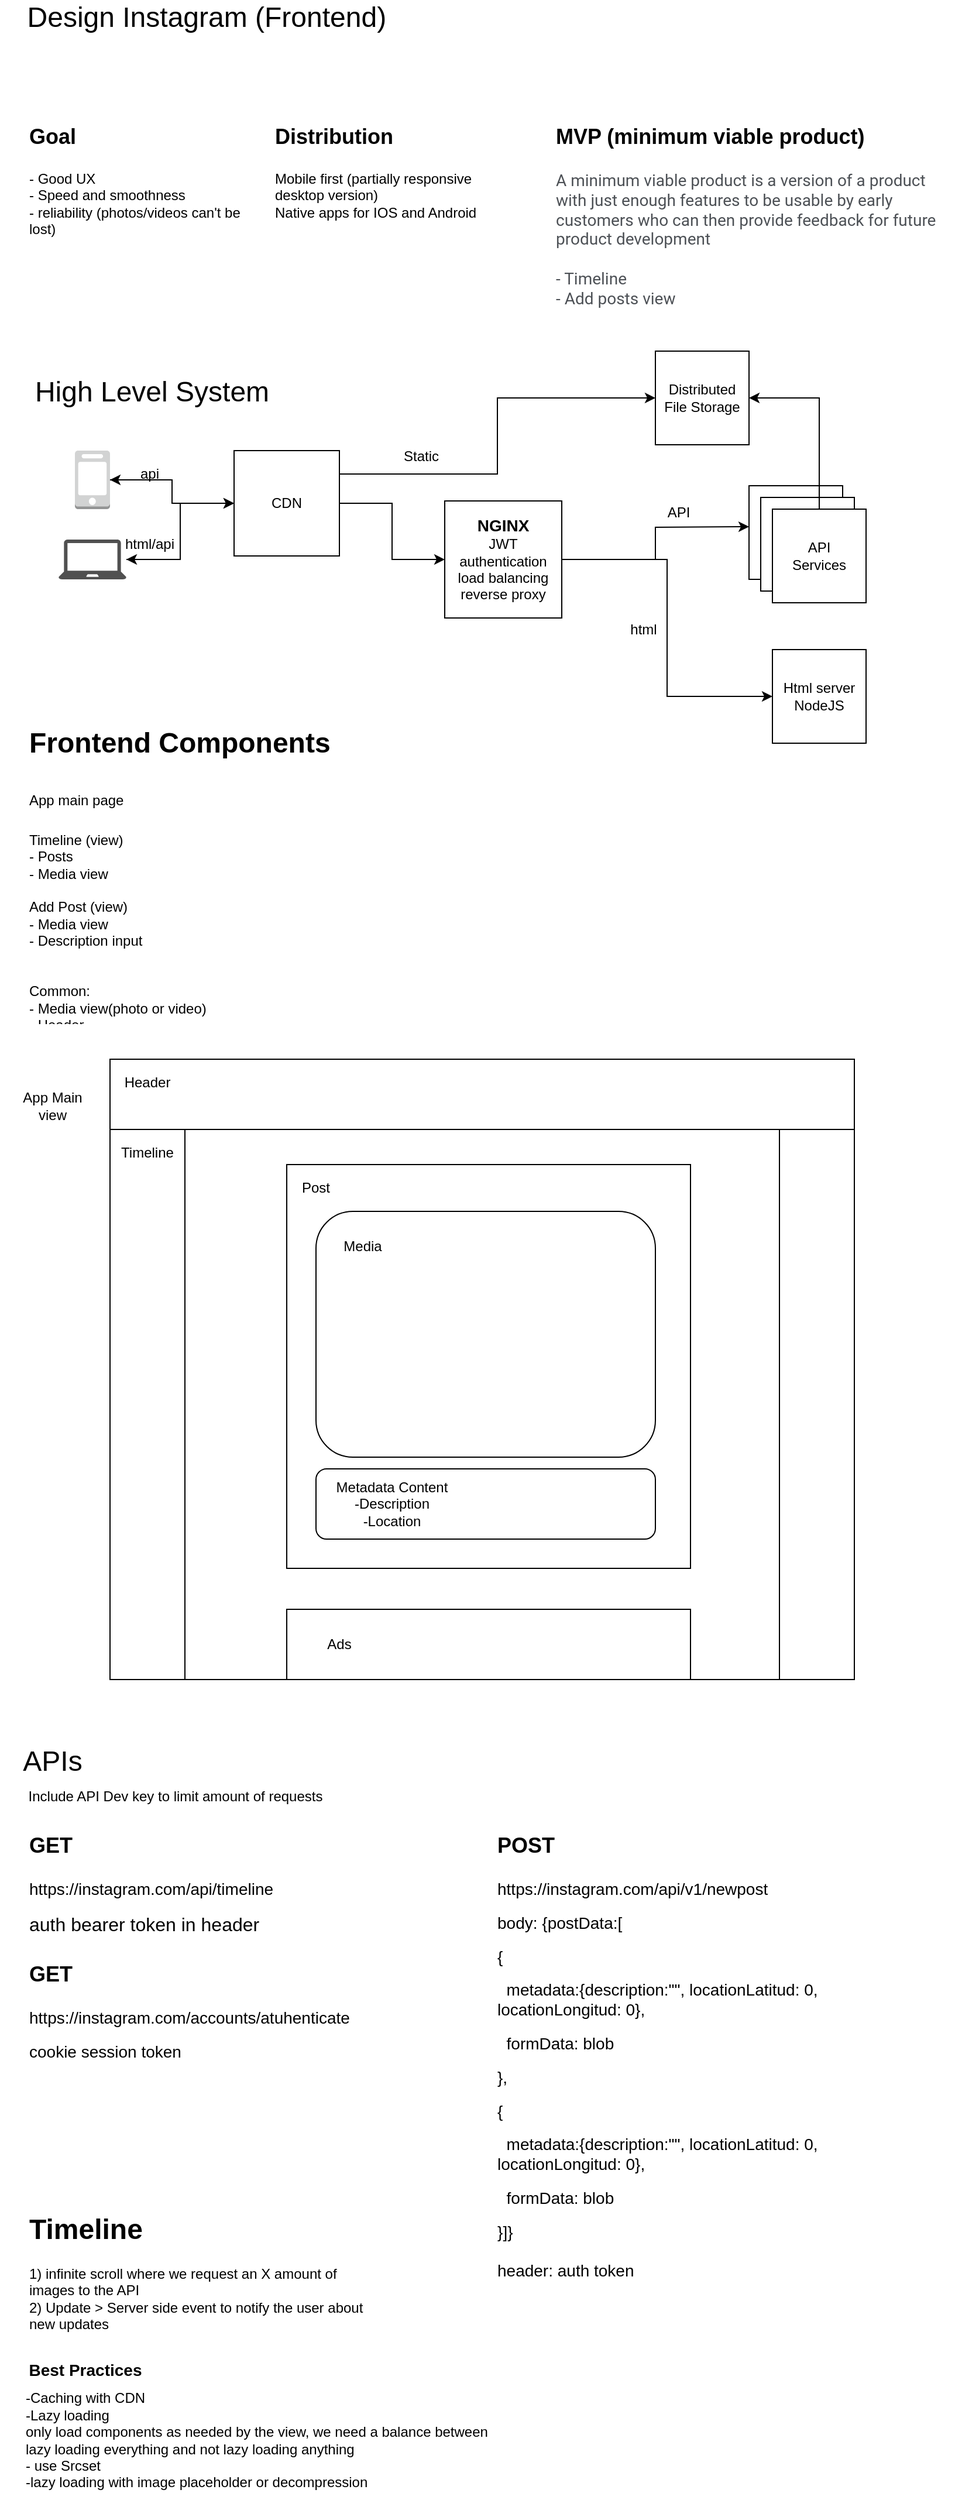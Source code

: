 <mxfile version="13.9.8" type="device"><diagram id="LTS_3S2mZqpA-03ayJgY" name="Page-1"><mxGraphModel dx="1422" dy="794" grid="1" gridSize="10" guides="1" tooltips="1" connect="1" arrows="1" fold="1" page="1" pageScale="1" pageWidth="850" pageHeight="1100" math="0" shadow="0"><root><mxCell id="0"/><mxCell id="1" parent="0"/><mxCell id="syMNq6-IOEPuHU2xpB-T-1" value="&lt;h1&gt;&lt;font style=&quot;font-size: 18px&quot;&gt;Distribution&lt;/font&gt;&lt;/h1&gt;&lt;p&gt;Mobile first (partially responsive desktop version)&lt;br&gt;Native apps for IOS and Android&lt;br&gt;&lt;br&gt;&lt;/p&gt;" style="text;html=1;strokeColor=none;fillColor=none;spacing=5;spacingTop=-20;whiteSpace=wrap;overflow=hidden;rounded=0;" parent="1" vertex="1"><mxGeometry x="250" y="130" width="190" height="120" as="geometry"/></mxCell><mxCell id="syMNq6-IOEPuHU2xpB-T-2" value="&lt;font style=&quot;font-size: 24px&quot;&gt;Design Instagram (Frontend)&amp;nbsp;&lt;/font&gt;" style="text;html=1;strokeColor=none;fillColor=none;align=center;verticalAlign=middle;whiteSpace=wrap;rounded=0;" parent="1" vertex="1"><mxGeometry x="40" y="40" width="320" height="20" as="geometry"/></mxCell><mxCell id="syMNq6-IOEPuHU2xpB-T-4" value="&lt;h1&gt;&lt;span style=&quot;font-size: 18px&quot;&gt;MVP (minimum viable product)&lt;br&gt;&lt;/span&gt;&lt;/h1&gt;&lt;div&gt;&lt;span style=&quot;color: rgb(77 , 81 , 86) ; font-family: &amp;#34;roboto&amp;#34; , &amp;#34;arial&amp;#34; , sans-serif ; font-size: 14px ; background-color: rgb(255 , 255 , 255)&quot;&gt;A minimum viable product is a version of a product with just enough features to be usable by early customers who can then provide feedback for future product development&lt;/span&gt;&lt;/div&gt;&lt;div&gt;&lt;span style=&quot;color: rgb(77 , 81 , 86) ; font-family: &amp;#34;roboto&amp;#34; , &amp;#34;arial&amp;#34; , sans-serif ; font-size: 14px ; background-color: rgb(255 , 255 , 255)&quot;&gt;&lt;br&gt;&lt;/span&gt;&lt;/div&gt;&lt;div&gt;&lt;span style=&quot;color: rgb(77 , 81 , 86) ; font-family: &amp;#34;roboto&amp;#34; , &amp;#34;arial&amp;#34; , sans-serif ; font-size: 14px ; background-color: rgb(255 , 255 , 255)&quot;&gt;- Timeline&lt;/span&gt;&lt;/div&gt;&lt;div&gt;&lt;span style=&quot;color: rgb(77 , 81 , 86) ; font-family: &amp;#34;roboto&amp;#34; , &amp;#34;arial&amp;#34; , sans-serif ; font-size: 14px ; background-color: rgb(255 , 255 , 255)&quot;&gt;- Add posts view&lt;br&gt;&lt;/span&gt;&lt;span style=&quot;font-size: 18px&quot;&gt;&lt;br&gt;&lt;br&gt;&lt;/span&gt;&lt;/div&gt;" style="text;html=1;strokeColor=none;fillColor=none;spacing=5;spacingTop=-20;whiteSpace=wrap;overflow=hidden;rounded=0;" parent="1" vertex="1"><mxGeometry x="490" y="130" width="345" height="180" as="geometry"/></mxCell><mxCell id="syMNq6-IOEPuHU2xpB-T-5" value="&lt;h1&gt;&lt;span style=&quot;font-size: 18px&quot;&gt;Goal&lt;/span&gt;&lt;/h1&gt;&lt;div&gt;&lt;font style=&quot;font-size: 12px&quot;&gt;- Good UX&lt;/font&gt;&lt;/div&gt;&lt;div&gt;&lt;font style=&quot;font-size: 12px&quot;&gt;- Speed and smoothness&lt;/font&gt;&lt;/div&gt;&lt;font style=&quot;font-size: 12px&quot;&gt;- reliability (photos/videos can't be lost)&lt;/font&gt;&lt;div&gt;&lt;span style=&quot;font-size: 18px&quot;&gt;&amp;nbsp;&lt;/span&gt;&lt;/div&gt;" style="text;html=1;strokeColor=none;fillColor=none;spacing=5;spacingTop=-20;whiteSpace=wrap;overflow=hidden;rounded=0;" parent="1" vertex="1"><mxGeometry x="40" y="130" width="190" height="120" as="geometry"/></mxCell><mxCell id="syMNq6-IOEPuHU2xpB-T-7" value="&lt;font style=&quot;font-size: 24px&quot;&gt;High Level System&lt;/font&gt;" style="text;html=1;strokeColor=none;fillColor=none;align=center;verticalAlign=middle;whiteSpace=wrap;rounded=0;" parent="1" vertex="1"><mxGeometry x="40" y="360" width="220" height="20" as="geometry"/></mxCell><mxCell id="syMNq6-IOEPuHU2xpB-T-24" style="edgeStyle=orthogonalEdgeStyle;rounded=0;orthogonalLoop=1;jettySize=auto;html=1;" parent="1" source="syMNq6-IOEPuHU2xpB-T-12" edge="1"><mxGeometry relative="1" as="geometry"><mxPoint x="660" y="485" as="targetPoint"/></mxGeometry></mxCell><mxCell id="syMNq6-IOEPuHU2xpB-T-46" style="edgeStyle=orthogonalEdgeStyle;rounded=0;orthogonalLoop=1;jettySize=auto;html=1;entryX=0;entryY=0.5;entryDx=0;entryDy=0;" parent="1" source="syMNq6-IOEPuHU2xpB-T-12" target="syMNq6-IOEPuHU2xpB-T-23" edge="1"><mxGeometry relative="1" as="geometry"/></mxCell><mxCell id="syMNq6-IOEPuHU2xpB-T-12" value="&lt;font style=&quot;font-size: 14px&quot;&gt;&lt;b&gt;NGINX&lt;/b&gt;&lt;/font&gt;&lt;br&gt;JWT authentication&lt;br&gt;load balancing&lt;br&gt;reverse proxy" style="whiteSpace=wrap;html=1;aspect=fixed;" parent="1" vertex="1"><mxGeometry x="400" y="463" width="100" height="100" as="geometry"/></mxCell><mxCell id="syMNq6-IOEPuHU2xpB-T-14" value="Services" style="whiteSpace=wrap;html=1;aspect=fixed;" parent="1" vertex="1"><mxGeometry x="660" y="450" width="80" height="80" as="geometry"/></mxCell><mxCell id="syMNq6-IOEPuHU2xpB-T-15" value="Services" style="whiteSpace=wrap;html=1;aspect=fixed;" parent="1" vertex="1"><mxGeometry x="670" y="460" width="80" height="80" as="geometry"/></mxCell><mxCell id="syMNq6-IOEPuHU2xpB-T-31" style="edgeStyle=orthogonalEdgeStyle;rounded=0;orthogonalLoop=1;jettySize=auto;html=1;entryX=1;entryY=0.5;entryDx=0;entryDy=0;" parent="1" source="syMNq6-IOEPuHU2xpB-T-16" target="syMNq6-IOEPuHU2xpB-T-30" edge="1"><mxGeometry relative="1" as="geometry"><Array as="points"><mxPoint x="720" y="375"/></Array></mxGeometry></mxCell><mxCell id="syMNq6-IOEPuHU2xpB-T-16" value="API&lt;br&gt;Services" style="whiteSpace=wrap;html=1;aspect=fixed;" parent="1" vertex="1"><mxGeometry x="680" y="470" width="80" height="80" as="geometry"/></mxCell><mxCell id="syMNq6-IOEPuHU2xpB-T-40" style="edgeStyle=orthogonalEdgeStyle;rounded=0;orthogonalLoop=1;jettySize=auto;html=1;entryX=0;entryY=0.5;entryDx=0;entryDy=0;" parent="1" source="syMNq6-IOEPuHU2xpB-T-18" target="syMNq6-IOEPuHU2xpB-T-36" edge="1"><mxGeometry relative="1" as="geometry"/></mxCell><mxCell id="syMNq6-IOEPuHU2xpB-T-18" value="" style="outlineConnect=0;dashed=0;verticalLabelPosition=bottom;verticalAlign=top;align=center;html=1;shape=mxgraph.aws3.mobile_client;fillColor=#D2D3D3;gradientColor=none;" parent="1" vertex="1"><mxGeometry x="84" y="420" width="30" height="50" as="geometry"/></mxCell><mxCell id="syMNq6-IOEPuHU2xpB-T-41" style="edgeStyle=orthogonalEdgeStyle;rounded=0;orthogonalLoop=1;jettySize=auto;html=1;entryX=0;entryY=0.5;entryDx=0;entryDy=0;" parent="1" source="syMNq6-IOEPuHU2xpB-T-20" target="syMNq6-IOEPuHU2xpB-T-36" edge="1"><mxGeometry relative="1" as="geometry"/></mxCell><mxCell id="syMNq6-IOEPuHU2xpB-T-20" value="" style="pointerEvents=1;shadow=0;dashed=0;html=1;strokeColor=none;fillColor=#505050;labelPosition=center;verticalLabelPosition=bottom;verticalAlign=top;outlineConnect=0;align=center;shape=mxgraph.office.devices.laptop;" parent="1" vertex="1"><mxGeometry x="70" y="496" width="58" height="34" as="geometry"/></mxCell><mxCell id="syMNq6-IOEPuHU2xpB-T-23" value="Html server&lt;br&gt;NodeJS" style="whiteSpace=wrap;html=1;aspect=fixed;" parent="1" vertex="1"><mxGeometry x="680" y="590" width="80" height="80" as="geometry"/></mxCell><mxCell id="syMNq6-IOEPuHU2xpB-T-30" value="Distributed File Storage" style="whiteSpace=wrap;html=1;aspect=fixed;" parent="1" vertex="1"><mxGeometry x="580" y="335" width="80" height="80" as="geometry"/></mxCell><mxCell id="syMNq6-IOEPuHU2xpB-T-37" style="edgeStyle=orthogonalEdgeStyle;rounded=0;orthogonalLoop=1;jettySize=auto;html=1;entryX=0;entryY=0.5;entryDx=0;entryDy=0;" parent="1" source="syMNq6-IOEPuHU2xpB-T-36" target="syMNq6-IOEPuHU2xpB-T-12" edge="1"><mxGeometry relative="1" as="geometry"/></mxCell><mxCell id="syMNq6-IOEPuHU2xpB-T-42" style="edgeStyle=orthogonalEdgeStyle;rounded=0;orthogonalLoop=1;jettySize=auto;html=1;entryX=1;entryY=0.5;entryDx=0;entryDy=0;entryPerimeter=0;" parent="1" source="syMNq6-IOEPuHU2xpB-T-36" target="syMNq6-IOEPuHU2xpB-T-18" edge="1"><mxGeometry relative="1" as="geometry"/></mxCell><mxCell id="syMNq6-IOEPuHU2xpB-T-43" style="edgeStyle=orthogonalEdgeStyle;rounded=0;orthogonalLoop=1;jettySize=auto;html=1;" parent="1" source="syMNq6-IOEPuHU2xpB-T-36" target="syMNq6-IOEPuHU2xpB-T-20" edge="1"><mxGeometry relative="1" as="geometry"/></mxCell><mxCell id="syMNq6-IOEPuHU2xpB-T-45" style="edgeStyle=orthogonalEdgeStyle;rounded=0;orthogonalLoop=1;jettySize=auto;html=1;entryX=0;entryY=0.5;entryDx=0;entryDy=0;" parent="1" source="syMNq6-IOEPuHU2xpB-T-36" target="syMNq6-IOEPuHU2xpB-T-30" edge="1"><mxGeometry relative="1" as="geometry"><Array as="points"><mxPoint x="445" y="440"/><mxPoint x="445" y="375"/></Array></mxGeometry></mxCell><mxCell id="syMNq6-IOEPuHU2xpB-T-36" value="CDN" style="whiteSpace=wrap;html=1;aspect=fixed;" parent="1" vertex="1"><mxGeometry x="220" y="420" width="90" height="90" as="geometry"/></mxCell><mxCell id="syMNq6-IOEPuHU2xpB-T-50" value="" style="shape=process;whiteSpace=wrap;html=1;backgroundOutline=1;" parent="1" vertex="1"><mxGeometry x="114" y="1000" width="636" height="470" as="geometry"/></mxCell><mxCell id="syMNq6-IOEPuHU2xpB-T-52" value="Timeline" style="text;html=1;strokeColor=none;fillColor=none;align=center;verticalAlign=middle;whiteSpace=wrap;rounded=0;" parent="1" vertex="1"><mxGeometry x="100" y="1010" width="92" height="20" as="geometry"/></mxCell><mxCell id="syMNq6-IOEPuHU2xpB-T-53" value="" style="whiteSpace=wrap;html=1;aspect=fixed;" parent="1" vertex="1"><mxGeometry x="265" y="1030" width="345" height="345" as="geometry"/></mxCell><mxCell id="syMNq6-IOEPuHU2xpB-T-54" value="Post" style="text;html=1;strokeColor=none;fillColor=none;align=center;verticalAlign=middle;whiteSpace=wrap;rounded=0;" parent="1" vertex="1"><mxGeometry x="270" y="1040" width="40" height="20" as="geometry"/></mxCell><mxCell id="syMNq6-IOEPuHU2xpB-T-55" value="" style="rounded=1;whiteSpace=wrap;html=1;" parent="1" vertex="1"><mxGeometry x="290" y="1290" width="290" height="60" as="geometry"/></mxCell><mxCell id="syMNq6-IOEPuHU2xpB-T-56" value="Metadata Content&lt;br&gt;-Description&lt;br&gt;-Location" style="text;html=1;strokeColor=none;fillColor=none;align=center;verticalAlign=middle;whiteSpace=wrap;rounded=0;" parent="1" vertex="1"><mxGeometry x="250" y="1290" width="210" height="60" as="geometry"/></mxCell><mxCell id="syMNq6-IOEPuHU2xpB-T-57" value="" style="rounded=1;whiteSpace=wrap;html=1;" parent="1" vertex="1"><mxGeometry x="290" y="1070" width="290" height="210" as="geometry"/></mxCell><mxCell id="syMNq6-IOEPuHU2xpB-T-58" value="Media" style="text;html=1;strokeColor=none;fillColor=none;align=center;verticalAlign=middle;whiteSpace=wrap;rounded=0;" parent="1" vertex="1"><mxGeometry x="310" y="1090" width="40" height="20" as="geometry"/></mxCell><mxCell id="syMNq6-IOEPuHU2xpB-T-59" value="" style="rounded=0;whiteSpace=wrap;html=1;" parent="1" vertex="1"><mxGeometry x="265" y="1410" width="345" height="60" as="geometry"/></mxCell><mxCell id="syMNq6-IOEPuHU2xpB-T-60" value="Ads" style="text;html=1;strokeColor=none;fillColor=none;align=center;verticalAlign=middle;whiteSpace=wrap;rounded=0;" parent="1" vertex="1"><mxGeometry x="290" y="1430" width="40" height="20" as="geometry"/></mxCell><mxCell id="syMNq6-IOEPuHU2xpB-T-61" value="&lt;h1&gt;&lt;span&gt;Frontend Components&lt;/span&gt;&lt;/h1&gt;&lt;h1&gt;&lt;span style=&quot;font-size: 12px ; font-weight: normal&quot;&gt;App main page&amp;nbsp;&lt;/span&gt;&lt;/h1&gt;&lt;div&gt;Timeline (view)&lt;/div&gt;&lt;div&gt;- Posts&lt;br&gt;&lt;/div&gt;&lt;div&gt;- Media view&lt;br&gt;&lt;/div&gt;&lt;div&gt;&lt;br&gt;&lt;/div&gt;&lt;div&gt;Add Post (view)&lt;br&gt;- Media view&lt;/div&gt;&lt;div&gt;&lt;span&gt;- Description input&lt;/span&gt;&lt;/div&gt;&lt;div&gt;&lt;br&gt;&lt;/div&gt;&lt;div&gt;&lt;br&gt;&lt;/div&gt;&lt;div&gt;Common:&lt;/div&gt;&lt;div&gt;- Media view(photo or video)&lt;/div&gt;&lt;div&gt;- Header&lt;/div&gt;" style="text;html=1;strokeColor=none;fillColor=none;spacing=5;spacingTop=-20;whiteSpace=wrap;overflow=hidden;rounded=0;" parent="1" vertex="1"><mxGeometry x="40" y="650" width="348.75" height="260" as="geometry"/></mxCell><mxCell id="syMNq6-IOEPuHU2xpB-T-62" value="" style="rounded=0;whiteSpace=wrap;html=1;" parent="1" vertex="1"><mxGeometry x="114" y="940" width="636" height="60" as="geometry"/></mxCell><mxCell id="syMNq6-IOEPuHU2xpB-T-63" value="Header" style="text;html=1;strokeColor=none;fillColor=none;align=center;verticalAlign=middle;whiteSpace=wrap;rounded=0;" parent="1" vertex="1"><mxGeometry x="126" y="950" width="40" height="20" as="geometry"/></mxCell><mxCell id="syMNq6-IOEPuHU2xpB-T-64" value="App Main view" style="text;html=1;strokeColor=none;fillColor=none;align=center;verticalAlign=middle;whiteSpace=wrap;rounded=0;" parent="1" vertex="1"><mxGeometry x="30" y="970" width="70" height="20" as="geometry"/></mxCell><mxCell id="syMNq6-IOEPuHU2xpB-T-67" value="&lt;font style=&quot;font-size: 24px&quot;&gt;APIs&lt;/font&gt;" style="text;html=1;strokeColor=none;fillColor=none;align=center;verticalAlign=middle;whiteSpace=wrap;rounded=0;" parent="1" vertex="1"><mxGeometry x="20" y="1530" width="90" height="20" as="geometry"/></mxCell><mxCell id="syMNq6-IOEPuHU2xpB-T-68" value="&lt;h1&gt;&lt;font style=&quot;font-size: 18px&quot;&gt;GET&lt;/font&gt;&lt;/h1&gt;&lt;p&gt;&lt;font style=&quot;font-size: 14px&quot;&gt;https://instagram.com/api/timeline&lt;/font&gt;&lt;/p&gt;&lt;p&gt;&lt;font size=&quot;3&quot;&gt;auth bearer token in header&lt;br&gt;&amp;nbsp;&lt;/font&gt;&lt;/p&gt;" style="text;html=1;strokeColor=none;fillColor=none;spacing=5;spacingTop=-20;whiteSpace=wrap;overflow=hidden;rounded=0;" parent="1" vertex="1"><mxGeometry x="40" y="1590" width="300" height="120" as="geometry"/></mxCell><mxCell id="syMNq6-IOEPuHU2xpB-T-69" value="&lt;h1&gt;&lt;font style=&quot;font-size: 18px&quot;&gt;GET&lt;/font&gt;&lt;/h1&gt;&lt;p&gt;&lt;font style=&quot;font-size: 14px&quot;&gt;https://instagram.com/accounts/atuhenticate&lt;/font&gt;&lt;/p&gt;&lt;p&gt;&lt;font style=&quot;font-size: 14px&quot;&gt;cookie session token&lt;/font&gt;&lt;/p&gt;" style="text;html=1;strokeColor=none;fillColor=none;spacing=5;spacingTop=-20;whiteSpace=wrap;overflow=hidden;rounded=0;" parent="1" vertex="1"><mxGeometry x="40" y="1700" width="300" height="120" as="geometry"/></mxCell><mxCell id="syMNq6-IOEPuHU2xpB-T-70" value="&lt;h1&gt;&lt;font style=&quot;font-size: 18px&quot;&gt;POST&lt;/font&gt;&lt;/h1&gt;&lt;p&gt;&lt;font style=&quot;font-size: 14px&quot;&gt;https://instagram.com/api/v1/newpost&lt;/font&gt;&lt;/p&gt;&lt;p&gt;&lt;font style=&quot;font-size: 14px&quot;&gt;body:&amp;nbsp;&lt;/font&gt;&lt;span style=&quot;font-size: 14px&quot;&gt;{postData:[&lt;/span&gt;&lt;/p&gt;&lt;p&gt;&lt;span style=&quot;font-size: 14px&quot;&gt;{&lt;/span&gt;&lt;/p&gt;&lt;p&gt;&lt;span style=&quot;font-size: 14px&quot;&gt;&amp;nbsp; metadata:{description:&quot;&quot;, locationLatitud: 0, locationLongitud: 0},&lt;/span&gt;&lt;/p&gt;&lt;p&gt;&lt;span style=&quot;font-size: 14px&quot;&gt;&amp;nbsp; formData: blob&lt;/span&gt;&lt;/p&gt;&lt;p&gt;&lt;span style=&quot;font-size: 14px&quot;&gt;},&lt;/span&gt;&lt;/p&gt;&lt;p&gt;&lt;span style=&quot;font-size: 14px&quot;&gt;{&lt;/span&gt;&lt;/p&gt;&lt;p&gt;&lt;span style=&quot;font-size: 14px&quot;&gt;&amp;nbsp; metadata:{description:&quot;&quot;, locationLatitud: 0, locationLongitud: 0},&lt;/span&gt;&lt;/p&gt;&lt;p&gt;&lt;span style=&quot;font-size: 14px&quot;&gt;&amp;nbsp; formData: blob&lt;/span&gt;&lt;/p&gt;&lt;p&gt;&lt;span style=&quot;font-size: 14px&quot;&gt;}&lt;/span&gt;&lt;span style=&quot;font-size: 14px&quot;&gt;]}&lt;/span&gt;&lt;br&gt;&lt;span style=&quot;font-size: 14px&quot;&gt;&lt;br&gt;header: auth token&lt;/span&gt;&lt;/p&gt;&lt;p&gt;&lt;font style=&quot;font-size: 14px&quot;&gt;&lt;br&gt;&lt;/font&gt;&lt;/p&gt;" style="text;html=1;strokeColor=none;fillColor=none;spacing=5;spacingTop=-20;whiteSpace=wrap;overflow=hidden;rounded=0;" parent="1" vertex="1"><mxGeometry x="440" y="1590" width="360" height="410" as="geometry"/></mxCell><mxCell id="syMNq6-IOEPuHU2xpB-T-72" value="Include API Dev key to limit amount of requests" style="text;html=1;strokeColor=none;fillColor=none;align=center;verticalAlign=middle;whiteSpace=wrap;rounded=0;" parent="1" vertex="1"><mxGeometry x="20" y="1560" width="300" height="20" as="geometry"/></mxCell><mxCell id="syMNq6-IOEPuHU2xpB-T-73" value="Static" style="text;html=1;strokeColor=none;fillColor=none;align=center;verticalAlign=middle;whiteSpace=wrap;rounded=0;" parent="1" vertex="1"><mxGeometry x="360" y="415" width="40" height="20" as="geometry"/></mxCell><mxCell id="syMNq6-IOEPuHU2xpB-T-74" value="html" style="text;html=1;strokeColor=none;fillColor=none;align=center;verticalAlign=middle;whiteSpace=wrap;rounded=0;" parent="1" vertex="1"><mxGeometry x="550" y="563" width="40" height="20" as="geometry"/></mxCell><mxCell id="syMNq6-IOEPuHU2xpB-T-75" value="API" style="text;html=1;strokeColor=none;fillColor=none;align=center;verticalAlign=middle;whiteSpace=wrap;rounded=0;" parent="1" vertex="1"><mxGeometry x="580" y="463" width="40" height="20" as="geometry"/></mxCell><mxCell id="syMNq6-IOEPuHU2xpB-T-76" value="html/api" style="text;html=1;strokeColor=none;fillColor=none;align=center;verticalAlign=middle;whiteSpace=wrap;rounded=0;" parent="1" vertex="1"><mxGeometry x="128" y="490" width="40" height="20" as="geometry"/></mxCell><mxCell id="syMNq6-IOEPuHU2xpB-T-79" value="api" style="text;html=1;strokeColor=none;fillColor=none;align=center;verticalAlign=middle;whiteSpace=wrap;rounded=0;" parent="1" vertex="1"><mxGeometry x="128" y="430" width="40" height="20" as="geometry"/></mxCell><mxCell id="syMNq6-IOEPuHU2xpB-T-81" value="&lt;b&gt;&lt;font style=&quot;font-size: 14px&quot;&gt;Best Practices&lt;/font&gt;&lt;/b&gt;" style="text;html=1;strokeColor=none;fillColor=none;align=center;verticalAlign=middle;whiteSpace=wrap;rounded=0;" parent="1" vertex="1"><mxGeometry x="36" y="2050" width="114" height="20" as="geometry"/></mxCell><mxCell id="syMNq6-IOEPuHU2xpB-T-82" value="-Caching with CDN&lt;br&gt;&lt;div&gt;&lt;span&gt;-Lazy loading&amp;nbsp;&lt;/span&gt;&lt;/div&gt;only load components as needed by the view, we need a balance between lazy loading everything and not lazy loading anything&lt;br&gt;- use Srcset&lt;br&gt;-lazy loading with image placeholder or decompression&lt;br&gt;" style="text;html=1;strokeColor=none;fillColor=none;align=left;verticalAlign=middle;whiteSpace=wrap;rounded=0;" parent="1" vertex="1"><mxGeometry x="40" y="2070" width="400" height="100" as="geometry"/></mxCell><mxCell id="syMNq6-IOEPuHU2xpB-T-83" value="&lt;h1&gt;Timeline&lt;/h1&gt;&lt;div&gt;1) infinite scroll where we request an X amount of images to the API&amp;nbsp;&lt;/div&gt;&lt;div&gt;2) Update &amp;gt; Server side event to notify the user about new updates&lt;/div&gt;&lt;p&gt;&lt;br&gt;&lt;/p&gt;" style="text;html=1;strokeColor=none;fillColor=none;spacing=5;spacingTop=-20;whiteSpace=wrap;overflow=hidden;rounded=0;" parent="1" vertex="1"><mxGeometry x="40" y="1920" width="300" height="120" as="geometry"/></mxCell></root></mxGraphModel></diagram></mxfile>